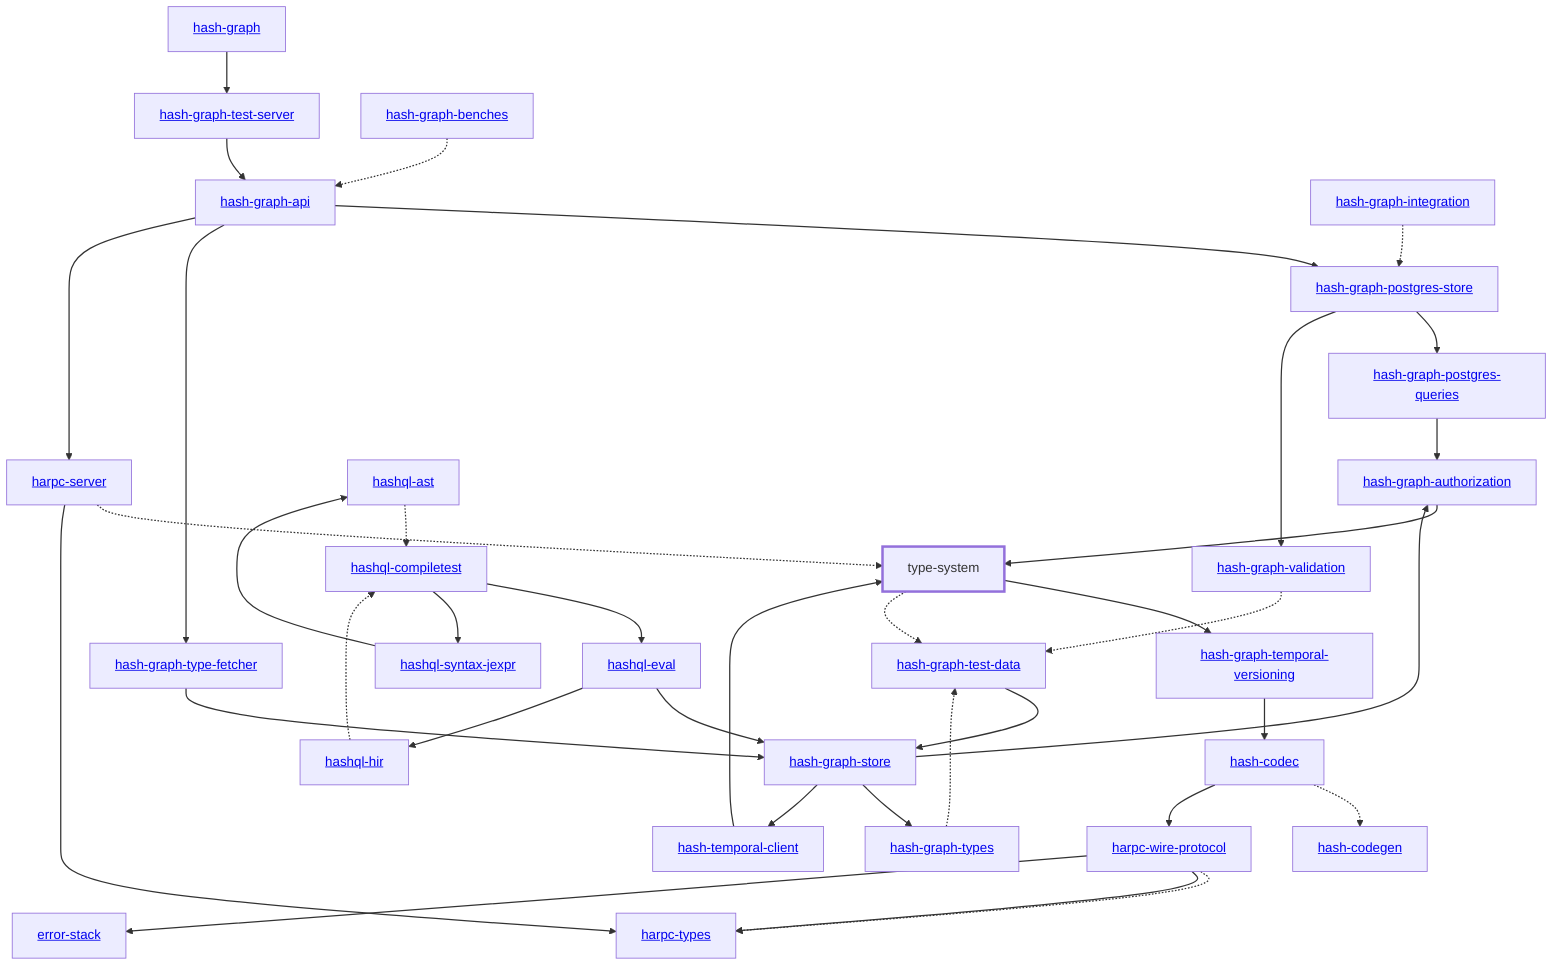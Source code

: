 graph TD
    linkStyle default stroke-width:1.5px
    classDef default stroke-width:1px
    classDef root stroke-width:3px
    classDef dev stroke-width:1px
    classDef build stroke-width:1px
    %% Legend
    %% --> : Normal dependency
    %% -.-> : Dev dependency
    %% ---> : Build dependency
    0[<a href="../hash_graph/index.html">hash-graph</a>]
    1[type-system]
    class 1 root
    2[<a href="../hash_codec/index.html">hash-codec</a>]
    3[<a href="../hash_codegen/index.html">hash-codegen</a>]
    4[<a href="../hash_graph_api/index.html">hash-graph-api</a>]
    5[<a href="../hash_graph_authorization/index.html">hash-graph-authorization</a>]
    6[<a href="../hash_graph_postgres_queries/index.html">hash-graph-postgres-queries</a>]
    7[<a href="../hash_graph_postgres_store/index.html">hash-graph-postgres-store</a>]
    8[<a href="../hash_graph_store/index.html">hash-graph-store</a>]
    9[<a href="../hash_graph_temporal_versioning/index.html">hash-graph-temporal-versioning</a>]
    10[<a href="../hash_graph_test_server/index.html">hash-graph-test-server</a>]
    11[<a href="../hash_graph_type_fetcher/index.html">hash-graph-type-fetcher</a>]
    12[<a href="../hash_graph_types/index.html">hash-graph-types</a>]
    13[<a href="../hash_graph_validation/index.html">hash-graph-validation</a>]
    14[<a href="../harpc_server/index.html">harpc-server</a>]
    15[<a href="../harpc_types/index.html">harpc-types</a>]
    16[<a href="../harpc_wire_protocol/index.html">harpc-wire-protocol</a>]
    17[<a href="../hashql_ast/index.html">hashql-ast</a>]
    18[<a href="../hashql_compiletest/index.html">hashql-compiletest</a>]
    19[<a href="../hashql_eval/index.html">hashql-eval</a>]
    20[<a href="../hashql_hir/index.html">hashql-hir</a>]
    21[<a href="../hashql_syntax_jexpr/index.html">hashql-syntax-jexpr</a>]
    22[<a href="../hash_temporal_client/index.html">hash-temporal-client</a>]
    23[<a href="../error_stack/index.html">error-stack</a>]
    24[<a href="../hash_graph_benches/index.html">hash-graph-benches</a>]
    25[<a href="../hash_graph_integration/index.html">hash-graph-integration</a>]
    26[<a href="../hash_graph_test_data/index.html">hash-graph-test-data</a>]
    0 --> 10
    1 --> 9
    1 -.-> 26
    2 -.-> 3
    2 --> 16
    4 --> 7
    4 --> 11
    4 --> 14
    5 --> 1
    6 --> 5
    7 --> 6
    7 --> 13
    8 --> 5
    8 --> 12
    8 --> 22
    9 --> 2
    10 --> 4
    11 --> 8
    12 -.-> 26
    13 -.-> 26
    14 -.-> 1
    14 --> 15
    16 -.-> 15
    16 --> 15
    16 --> 23
    17 -.-> 18
    18 --> 19
    18 --> 21
    19 --> 8
    19 --> 20
    20 -.-> 18
    21 --> 17
    22 --> 1
    24 -.-> 4
    25 -.-> 7
    26 --> 8
